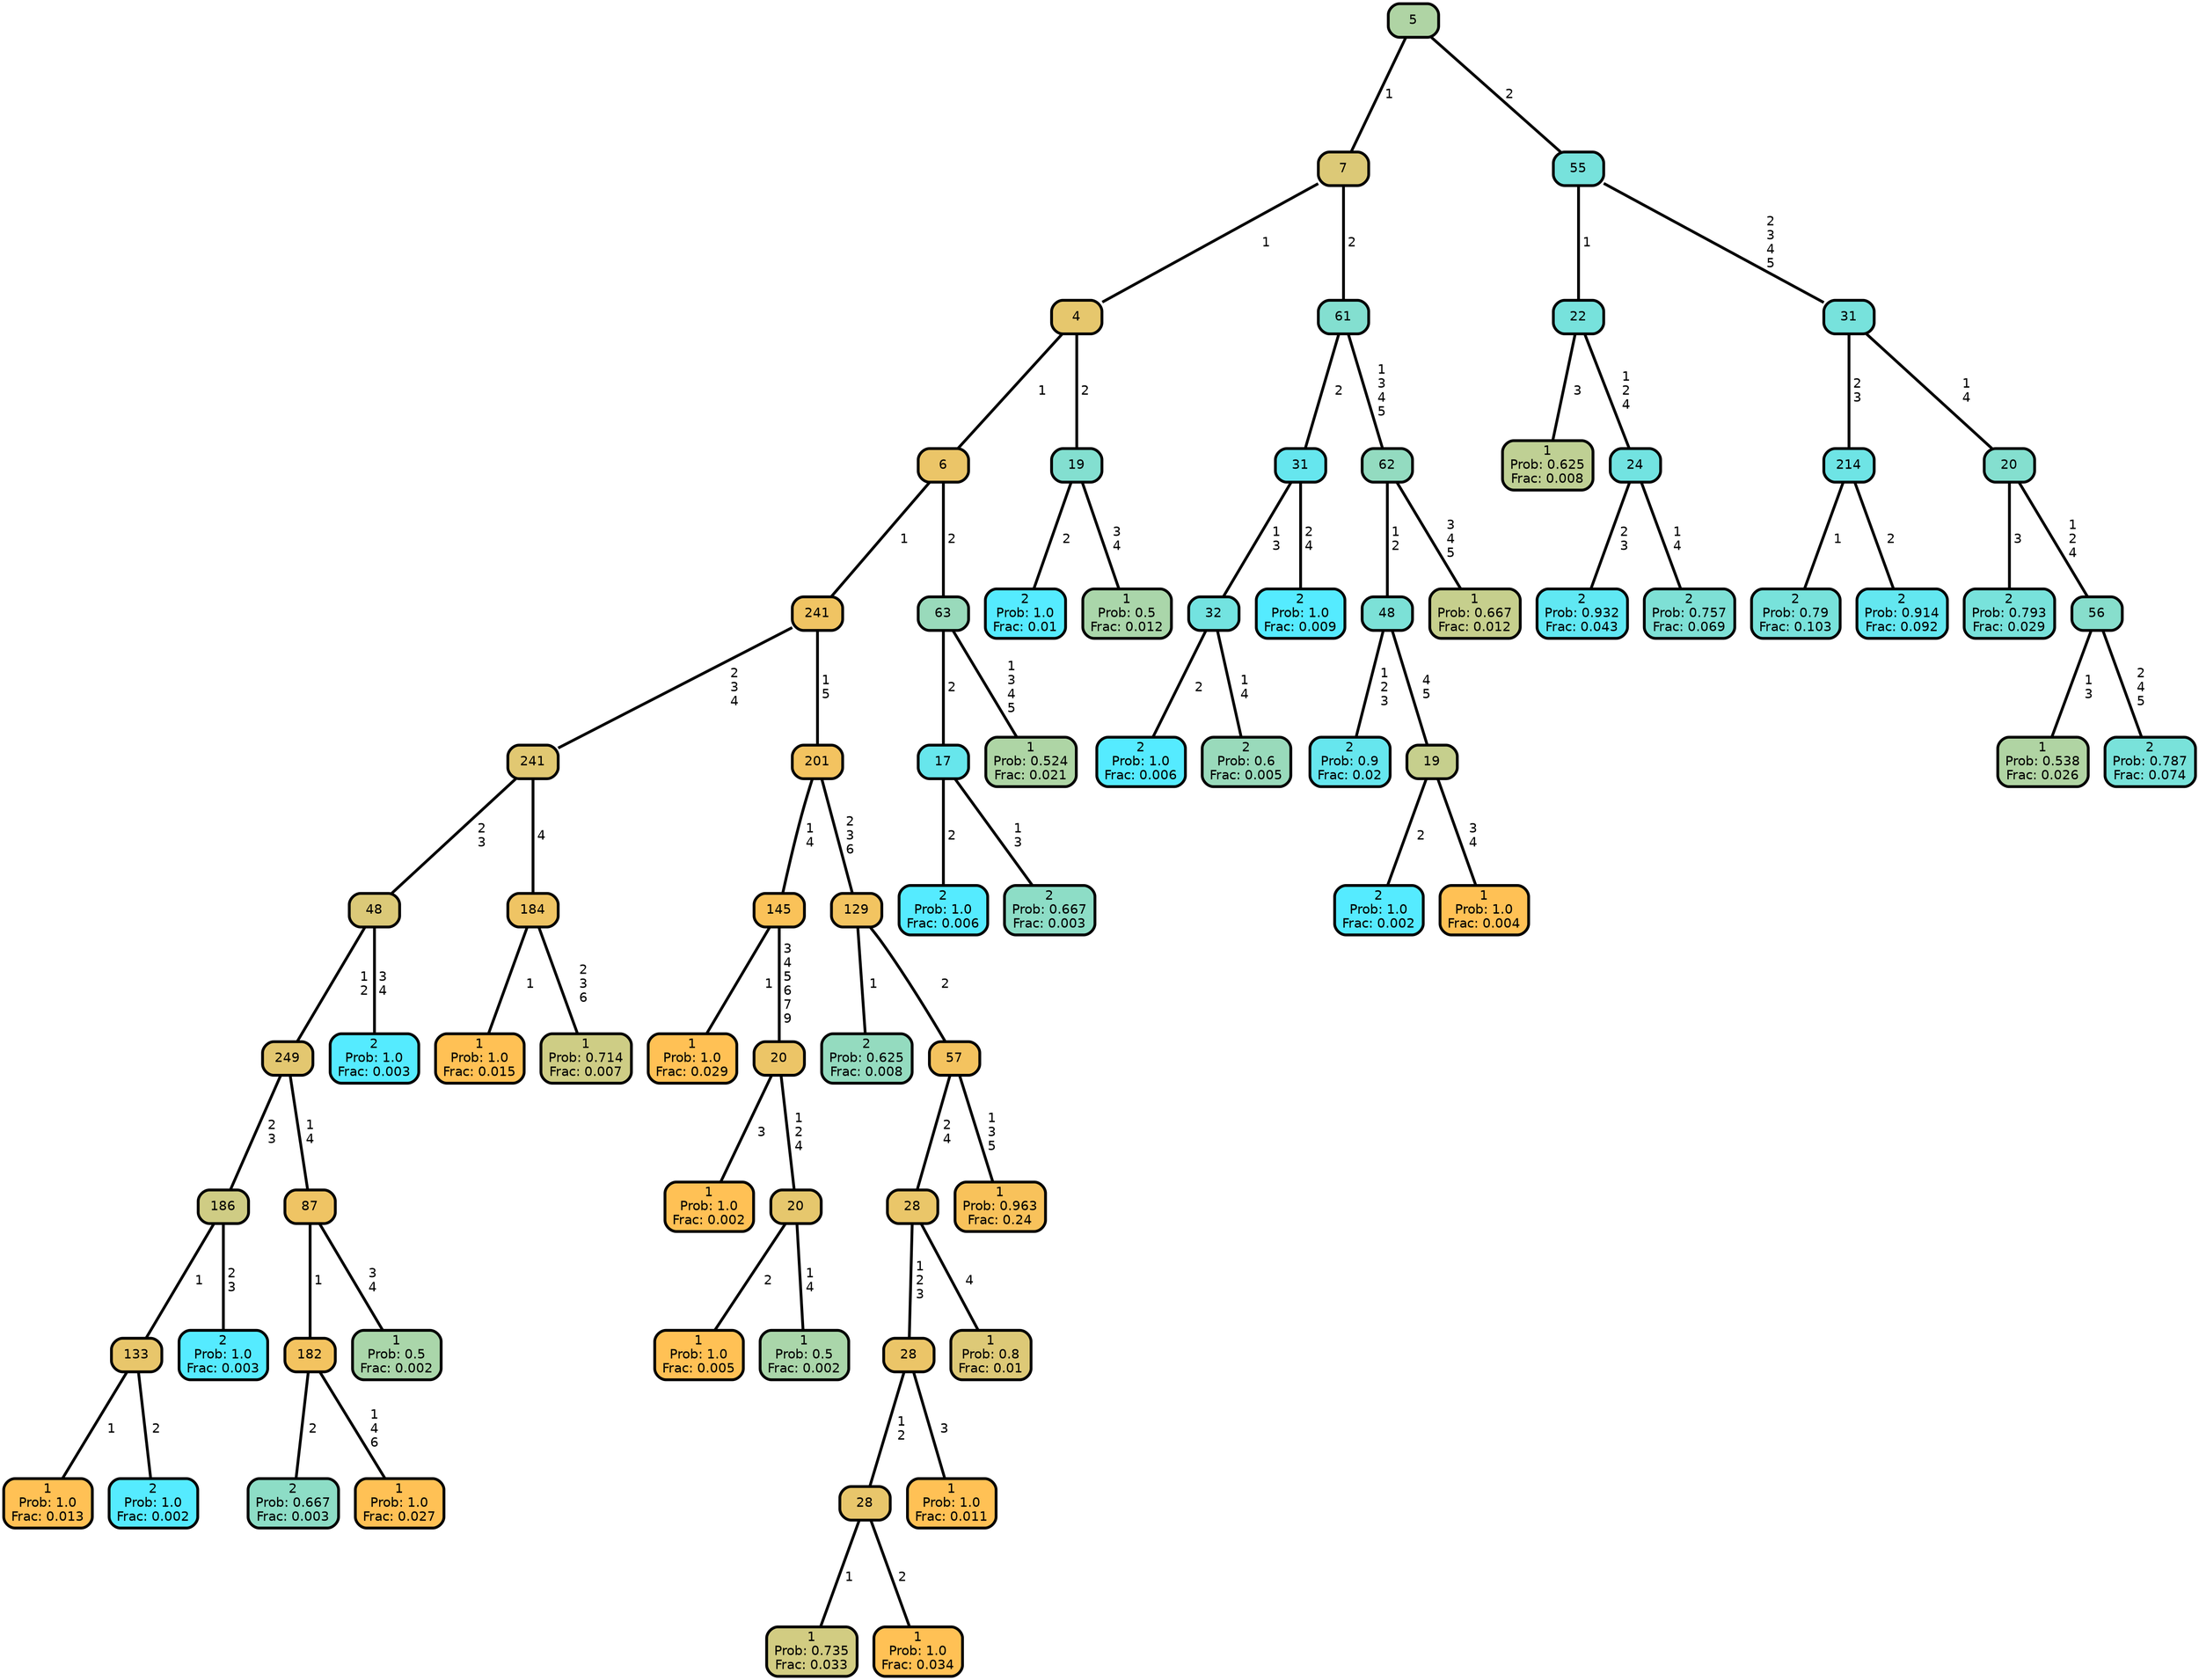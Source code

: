 graph Tree {
node [shape=box, style="filled, rounded",color="black",penwidth="3",fontcolor="black",                 fontname=helvetica] ;
graph [ranksep="0 equally", splines=straight,                 bgcolor=transparent, dpi=200] ;
edge [fontname=helvetica, color=black] ;
0 [label="1
Prob: 1.0
Frac: 0.013", fillcolor="#ffc155"] ;
1 [label="133", fillcolor="#e8c66b"] ;
2 [label="2
Prob: 1.0
Frac: 0.002", fillcolor="#55ebff"] ;
3 [label="186", fillcolor="#cfcc84"] ;
4 [label="2
Prob: 1.0
Frac: 0.003", fillcolor="#55ebff"] ;
5 [label="249", fillcolor="#e3c770"] ;
6 [label="2
Prob: 0.667
Frac: 0.003", fillcolor="#8dddc6"] ;
7 [label="182", fillcolor="#f3c360"] ;
8 [label="1
Prob: 1.0
Frac: 0.027", fillcolor="#ffc155"] ;
9 [label="87", fillcolor="#efc464"] ;
10 [label="1
Prob: 0.5
Frac: 0.002", fillcolor="#aad6aa"] ;
11 [label="48", fillcolor="#dbc978"] ;
12 [label="2
Prob: 1.0
Frac: 0.003", fillcolor="#55ebff"] ;
13 [label="241", fillcolor="#e1c872"] ;
14 [label="1
Prob: 1.0
Frac: 0.015", fillcolor="#ffc155"] ;
15 [label="184", fillcolor="#efc464"] ;
16 [label="1
Prob: 0.714
Frac: 0.007", fillcolor="#cecd85"] ;
17 [label="241", fillcolor="#f0c463"] ;
18 [label="1
Prob: 1.0
Frac: 0.029", fillcolor="#ffc155"] ;
19 [label="145", fillcolor="#fac259"] ;
20 [label="1
Prob: 1.0
Frac: 0.002", fillcolor="#ffc155"] ;
21 [label="20", fillcolor="#ecc567"] ;
22 [label="1
Prob: 1.0
Frac: 0.005", fillcolor="#ffc155"] ;
23 [label="20", fillcolor="#e6c76d"] ;
24 [label="1
Prob: 0.5
Frac: 0.002", fillcolor="#aad6aa"] ;
25 [label="201", fillcolor="#f3c360"] ;
26 [label="2
Prob: 0.625
Frac: 0.008", fillcolor="#94dbbf"] ;
27 [label="129", fillcolor="#f2c461"] ;
28 [label="1
Prob: 0.735
Frac: 0.033", fillcolor="#d2cc82"] ;
29 [label="28", fillcolor="#e8c66b"] ;
30 [label="1
Prob: 1.0
Frac: 0.034", fillcolor="#ffc155"] ;
31 [label="28", fillcolor="#ebc568"] ;
32 [label="1
Prob: 1.0
Frac: 0.011", fillcolor="#ffc155"] ;
33 [label="28", fillcolor="#eac669"] ;
34 [label="1
Prob: 0.8
Frac: 0.01", fillcolor="#ddc977"] ;
35 [label="57", fillcolor="#f4c35f"] ;
36 [label="1
Prob: 0.963
Frac: 0.24", fillcolor="#f8c25b"] ;
37 [label="6", fillcolor="#ebc568"] ;
38 [label="2
Prob: 1.0
Frac: 0.006", fillcolor="#55ebff"] ;
39 [label="17", fillcolor="#67e6ec"] ;
40 [label="2
Prob: 0.667
Frac: 0.003", fillcolor="#8dddc6"] ;
41 [label="63", fillcolor="#99dabb"] ;
42 [label="1
Prob: 0.524
Frac: 0.021", fillcolor="#aed5a5"] ;
43 [label="4", fillcolor="#e6c76d"] ;
44 [label="2
Prob: 1.0
Frac: 0.01", fillcolor="#55ebff"] ;
45 [label="19", fillcolor="#83dfd0"] ;
46 [label="1
Prob: 0.5
Frac: 0.012", fillcolor="#aad6aa"] ;
47 [label="7", fillcolor="#dcc977"] ;
48 [label="2
Prob: 1.0
Frac: 0.006", fillcolor="#55ebff"] ;
49 [label="32", fillcolor="#73e3e0"] ;
50 [label="2
Prob: 0.6
Frac: 0.005", fillcolor="#99dabb"] ;
51 [label="31", fillcolor="#66e6ee"] ;
52 [label="2
Prob: 1.0
Frac: 0.009", fillcolor="#55ebff"] ;
53 [label="61", fillcolor="#83dfd0"] ;
54 [label="2
Prob: 0.9
Frac: 0.02", fillcolor="#66e6ee"] ;
55 [label="48", fillcolor="#7ce1d7"] ;
56 [label="2
Prob: 1.0
Frac: 0.002", fillcolor="#55ebff"] ;
57 [label="19", fillcolor="#c6cf8d"] ;
58 [label="1
Prob: 1.0
Frac: 0.004", fillcolor="#ffc155"] ;
59 [label="62", fillcolor="#93dbc0"] ;
60 [label="1
Prob: 0.667
Frac: 0.012", fillcolor="#c6cf8d"] ;
61 [label="5", fillcolor="#afd4a4"] ;
62 [label="1
Prob: 0.625
Frac: 0.008", fillcolor="#bfd094"] ;
63 [label="22", fillcolor="#77e2dc"] ;
64 [label="2
Prob: 0.932
Frac: 0.043", fillcolor="#60e8f3"] ;
65 [label="24", fillcolor="#72e3e1"] ;
66 [label="2
Prob: 0.757
Frac: 0.069", fillcolor="#7ee0d5"] ;
67 [label="55", fillcolor="#77e2dc"] ;
68 [label="2
Prob: 0.79
Frac: 0.103", fillcolor="#78e2db"] ;
69 [label="214", fillcolor="#6ee4e5"] ;
70 [label="2
Prob: 0.914
Frac: 0.092", fillcolor="#63e7f0"] ;
71 [label="31", fillcolor="#77e2dc"] ;
72 [label="2
Prob: 0.793
Frac: 0.029", fillcolor="#78e2db"] ;
73 [label="20", fillcolor="#84dfcf"] ;
74 [label="1
Prob: 0.538
Frac: 0.026", fillcolor="#b0d4a3"] ;
75 [label="56", fillcolor="#87decc"] ;
76 [label="2
Prob: 0.787
Frac: 0.074", fillcolor="#79e2da"] ;
1 -- 0 [label=" 1",penwidth=3] ;
1 -- 2 [label=" 2",penwidth=3] ;
3 -- 1 [label=" 1",penwidth=3] ;
3 -- 4 [label=" 2\n 3",penwidth=3] ;
5 -- 3 [label=" 2\n 3",penwidth=3] ;
5 -- 9 [label=" 1\n 4",penwidth=3] ;
7 -- 6 [label=" 2",penwidth=3] ;
7 -- 8 [label=" 1\n 4\n 6",penwidth=3] ;
9 -- 7 [label=" 1",penwidth=3] ;
9 -- 10 [label=" 3\n 4",penwidth=3] ;
11 -- 5 [label=" 1\n 2",penwidth=3] ;
11 -- 12 [label=" 3\n 4",penwidth=3] ;
13 -- 11 [label=" 2\n 3",penwidth=3] ;
13 -- 15 [label=" 4",penwidth=3] ;
15 -- 14 [label=" 1",penwidth=3] ;
15 -- 16 [label=" 2\n 3\n 6",penwidth=3] ;
17 -- 13 [label=" 2\n 3\n 4",penwidth=3] ;
17 -- 25 [label=" 1\n 5",penwidth=3] ;
19 -- 18 [label=" 1",penwidth=3] ;
19 -- 21 [label=" 3\n 4\n 5\n 6\n 7\n 9",penwidth=3] ;
21 -- 20 [label=" 3",penwidth=3] ;
21 -- 23 [label=" 1\n 2\n 4",penwidth=3] ;
23 -- 22 [label=" 2",penwidth=3] ;
23 -- 24 [label=" 1\n 4",penwidth=3] ;
25 -- 19 [label=" 1\n 4",penwidth=3] ;
25 -- 27 [label=" 2\n 3\n 6",penwidth=3] ;
27 -- 26 [label=" 1",penwidth=3] ;
27 -- 35 [label=" 2",penwidth=3] ;
29 -- 28 [label=" 1",penwidth=3] ;
29 -- 30 [label=" 2",penwidth=3] ;
31 -- 29 [label=" 1\n 2",penwidth=3] ;
31 -- 32 [label=" 3",penwidth=3] ;
33 -- 31 [label=" 1\n 2\n 3",penwidth=3] ;
33 -- 34 [label=" 4",penwidth=3] ;
35 -- 33 [label=" 2\n 4",penwidth=3] ;
35 -- 36 [label=" 1\n 3\n 5",penwidth=3] ;
37 -- 17 [label=" 1",penwidth=3] ;
37 -- 41 [label=" 2",penwidth=3] ;
39 -- 38 [label=" 2",penwidth=3] ;
39 -- 40 [label=" 1\n 3",penwidth=3] ;
41 -- 39 [label=" 2",penwidth=3] ;
41 -- 42 [label=" 1\n 3\n 4\n 5",penwidth=3] ;
43 -- 37 [label=" 1",penwidth=3] ;
43 -- 45 [label=" 2",penwidth=3] ;
45 -- 44 [label=" 2",penwidth=3] ;
45 -- 46 [label=" 3\n 4",penwidth=3] ;
47 -- 43 [label=" 1",penwidth=3] ;
47 -- 53 [label=" 2",penwidth=3] ;
49 -- 48 [label=" 2",penwidth=3] ;
49 -- 50 [label=" 1\n 4",penwidth=3] ;
51 -- 49 [label=" 1\n 3",penwidth=3] ;
51 -- 52 [label=" 2\n 4",penwidth=3] ;
53 -- 51 [label=" 2",penwidth=3] ;
53 -- 59 [label=" 1\n 3\n 4\n 5",penwidth=3] ;
55 -- 54 [label=" 1\n 2\n 3",penwidth=3] ;
55 -- 57 [label=" 4\n 5",penwidth=3] ;
57 -- 56 [label=" 2",penwidth=3] ;
57 -- 58 [label=" 3\n 4",penwidth=3] ;
59 -- 55 [label=" 1\n 2",penwidth=3] ;
59 -- 60 [label=" 3\n 4\n 5",penwidth=3] ;
61 -- 47 [label=" 1",penwidth=3] ;
61 -- 67 [label=" 2",penwidth=3] ;
63 -- 62 [label=" 3",penwidth=3] ;
63 -- 65 [label=" 1\n 2\n 4",penwidth=3] ;
65 -- 64 [label=" 2\n 3",penwidth=3] ;
65 -- 66 [label=" 1\n 4",penwidth=3] ;
67 -- 63 [label=" 1",penwidth=3] ;
67 -- 71 [label=" 2\n 3\n 4\n 5",penwidth=3] ;
69 -- 68 [label=" 1",penwidth=3] ;
69 -- 70 [label=" 2",penwidth=3] ;
71 -- 69 [label=" 2\n 3",penwidth=3] ;
71 -- 73 [label=" 1\n 4",penwidth=3] ;
73 -- 72 [label=" 3",penwidth=3] ;
73 -- 75 [label=" 1\n 2\n 4",penwidth=3] ;
75 -- 74 [label=" 1\n 3",penwidth=3] ;
75 -- 76 [label=" 2\n 4\n 5",penwidth=3] ;
{rank = same;}}
